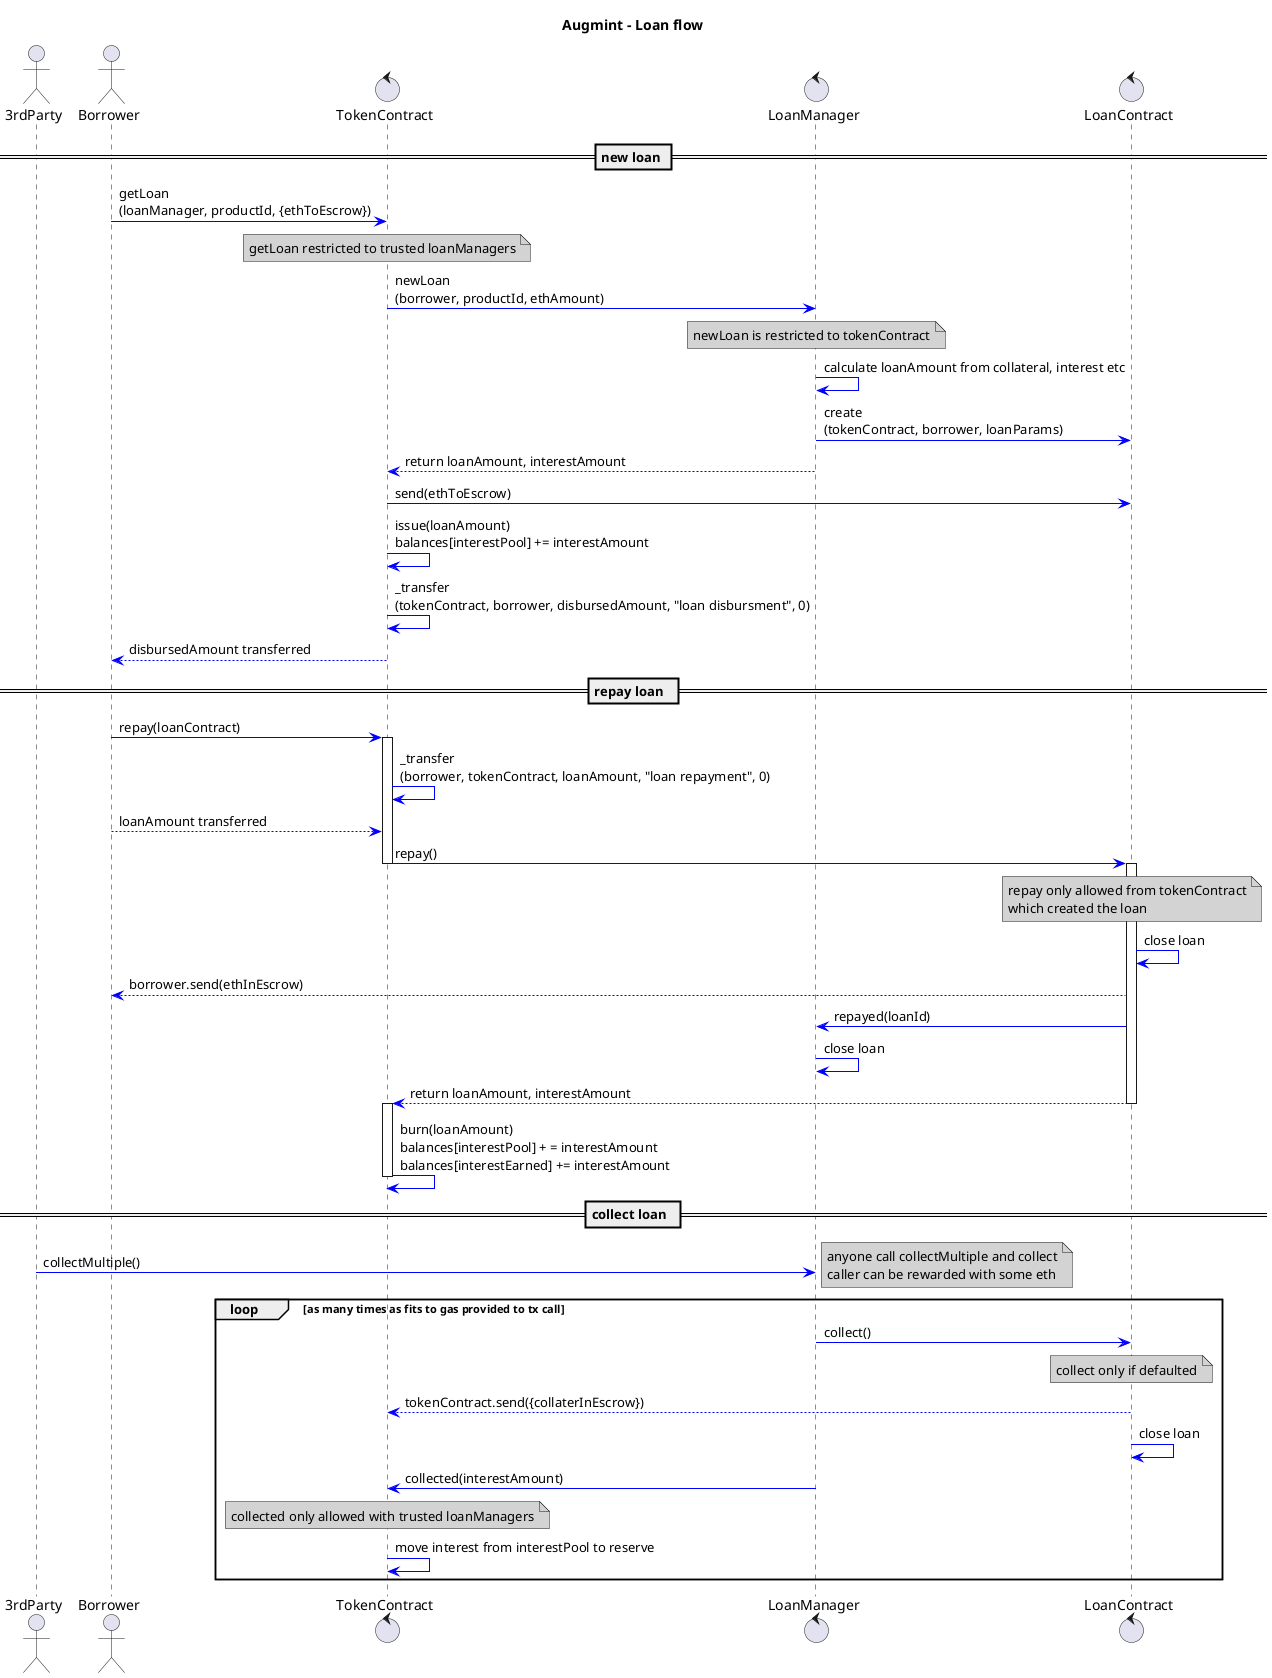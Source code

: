 @startuml
title **Augmint** - Loan flow
skinparam ArrowColor #blue
skinparam noteBackgroundColor #lightgrey
actor 3rdParty
actor Borrower
control TokenContract
control LoanManager
control LoanContract
== new loan ==
Borrower -> TokenContract : getLoan\n(loanManager, productId, {ethToEscrow})
note over TokenContract
getLoan restricted to trusted loanManagers
end note
TokenContract -> LoanManager : newLoan\n(borrower, productId, ethAmount)
note over LoanManager
newLoan is restricted to tokenContract
end note
LoanManager -> LoanManager : calculate loanAmount from collateral, interest etc
LoanManager -> LoanContract : create\n(tokenContract, borrower, loanParams)
LoanManager --> TokenContract : return loanAmount, interestAmount
TokenContract -> LoanContract : send(ethToEscrow)
TokenContract -> TokenContract :  issue(loanAmount)\nbalances[interestPool] += interestAmount
TokenContract -> TokenContract : _transfer\n(tokenContract, borrower, disbursedAmount, "loan disbursment", 0)
TokenContract --> Borrower : disbursedAmount transferred

== repay loan  ==
Borrower -> TokenContract : repay(loanContract)
activate TokenContract
TokenContract -> TokenContract : _transfer\n(borrower, tokenContract, loanAmount, "loan repayment", 0)
Borrower --> TokenContract : loanAmount transferred
TokenContract -> LoanContract : repay()
deactivate TokenContract
activate LoanContract
note over LoanContract
repay only allowed from tokenContract
which created the loan
end note
LoanContract -> LoanContract : close loan
LoanContract --> Borrower : borrower.send(ethInEscrow)
LoanContract -> LoanManager : repayed(loanId)
LoanManager -> LoanManager : close loan
LoanContract --> TokenContract : return loanAmount, interestAmount
deactivate LoanContract
activate TokenContract
TokenContract -> TokenContract : burn(loanAmount)\nbalances[interestPool] + = interestAmount\nbalances[interestEarned] += interestAmount
deactivate TokenContract
== collect loan  ==
3rdParty -> LoanManager : collectMultiple()
note right
    anyone call collectMultiple and collect
    caller can be rewarded with some eth
end note
loop as many times as fits to gas provided to tx call
    LoanManager -> LoanContract : collect()
    note over LoanContract
        collect only if defaulted
    end note
    LoanContract --> TokenContract : tokenContract.send({collaterInEscrow})
    LoanContract -> LoanContract : close loan
    LoanManager -> TokenContract : collected(interestAmount)
    note over TokenContract
    collected only allowed with trusted loanManagers
    end note
    TokenContract -> TokenContract : move interest from interestPool to reserve
end
@enduml
